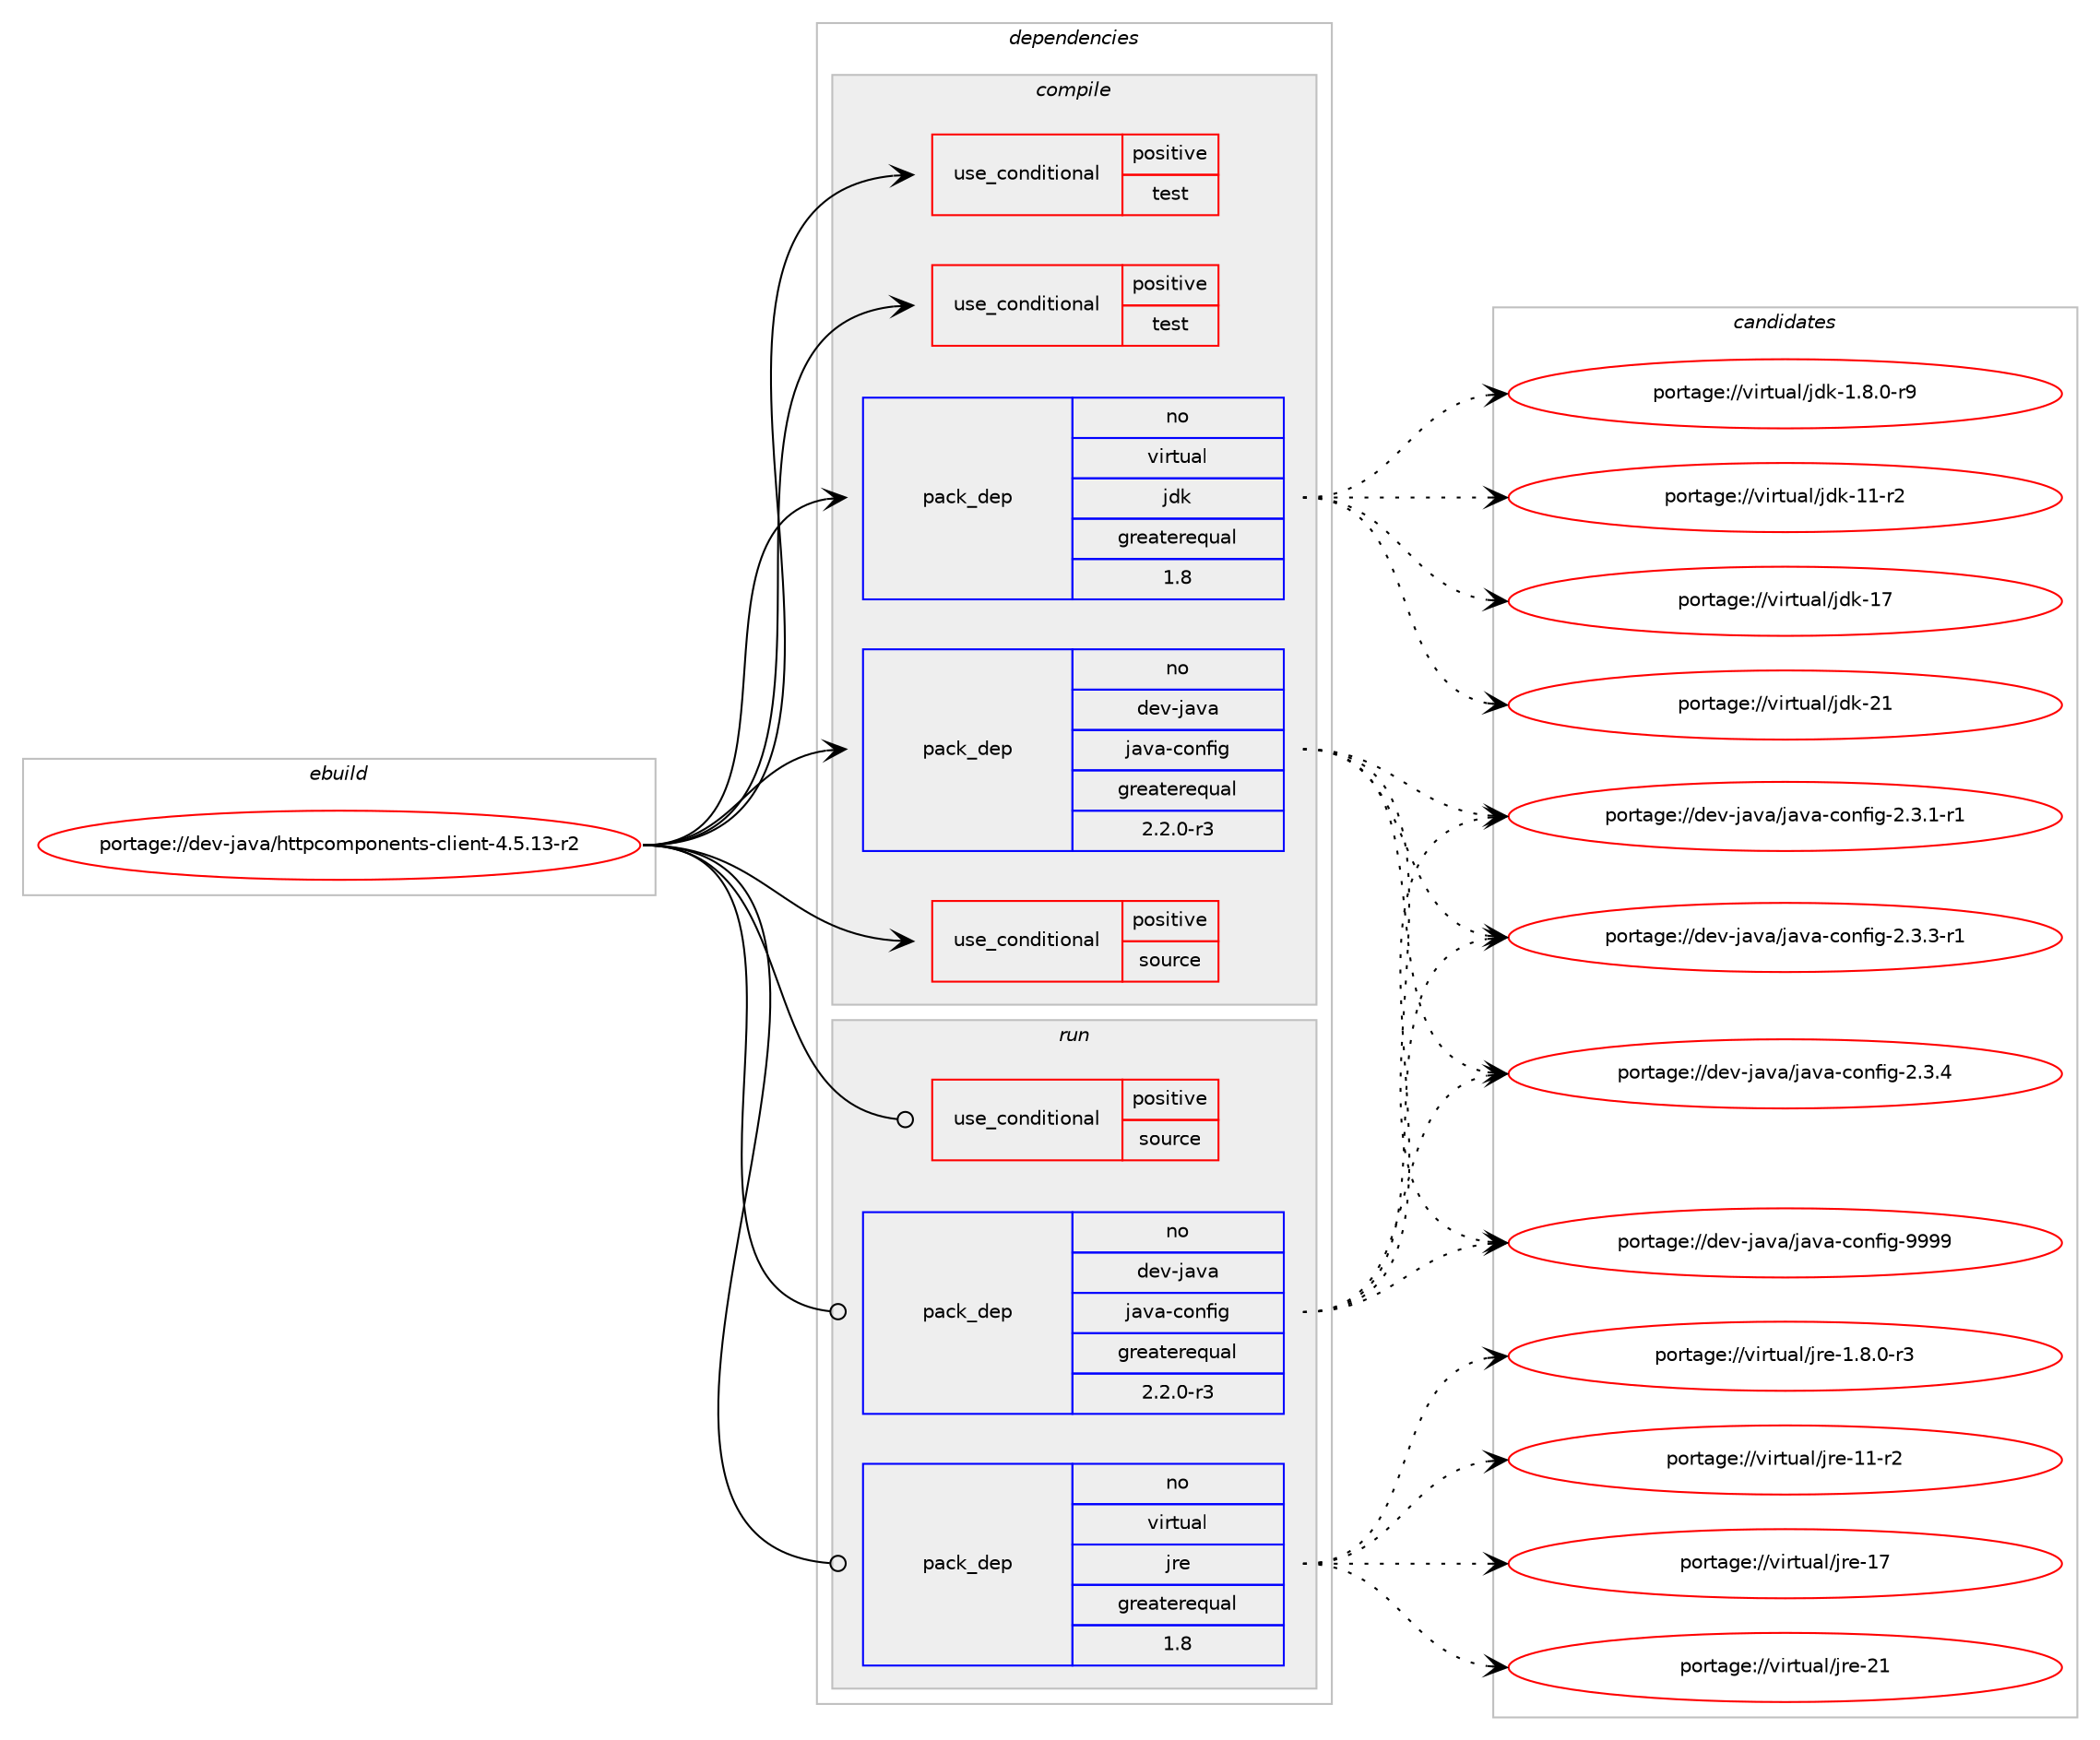 digraph prolog {

# *************
# Graph options
# *************

newrank=true;
concentrate=true;
compound=true;
graph [rankdir=LR,fontname=Helvetica,fontsize=10,ranksep=1.5];#, ranksep=2.5, nodesep=0.2];
edge  [arrowhead=vee];
node  [fontname=Helvetica,fontsize=10];

# **********
# The ebuild
# **********

subgraph cluster_leftcol {
color=gray;
rank=same;
label=<<i>ebuild</i>>;
id [label="portage://dev-java/httpcomponents-client-4.5.13-r2", color=red, width=4, href="../dev-java/httpcomponents-client-4.5.13-r2.svg"];
}

# ****************
# The dependencies
# ****************

subgraph cluster_midcol {
color=gray;
label=<<i>dependencies</i>>;
subgraph cluster_compile {
fillcolor="#eeeeee";
style=filled;
label=<<i>compile</i>>;
subgraph cond21128 {
dependency47632 [label=<<TABLE BORDER="0" CELLBORDER="1" CELLSPACING="0" CELLPADDING="4"><TR><TD ROWSPAN="3" CELLPADDING="10">use_conditional</TD></TR><TR><TD>positive</TD></TR><TR><TD>source</TD></TR></TABLE>>, shape=none, color=red];
# *** BEGIN UNKNOWN DEPENDENCY TYPE (TODO) ***
# dependency47632 -> package_dependency(portage://dev-java/httpcomponents-client-4.5.13-r2,install,no,app-arch,zip,none,[,,],[],[])
# *** END UNKNOWN DEPENDENCY TYPE (TODO) ***

}
id:e -> dependency47632:w [weight=20,style="solid",arrowhead="vee"];
subgraph cond21129 {
dependency47633 [label=<<TABLE BORDER="0" CELLBORDER="1" CELLSPACING="0" CELLPADDING="4"><TR><TD ROWSPAN="3" CELLPADDING="10">use_conditional</TD></TR><TR><TD>positive</TD></TR><TR><TD>test</TD></TR></TABLE>>, shape=none, color=red];
# *** BEGIN UNKNOWN DEPENDENCY TYPE (TODO) ***
# dependency47633 -> package_dependency(portage://dev-java/httpcomponents-client-4.5.13-r2,install,no,dev-java,hamcrest-core,none,[,,],[slot(1.3)],[])
# *** END UNKNOWN DEPENDENCY TYPE (TODO) ***

# *** BEGIN UNKNOWN DEPENDENCY TYPE (TODO) ***
# dependency47633 -> package_dependency(portage://dev-java/httpcomponents-client-4.5.13-r2,install,no,dev-java,mockito,none,[,,],[slot(0)],[])
# *** END UNKNOWN DEPENDENCY TYPE (TODO) ***

}
id:e -> dependency47633:w [weight=20,style="solid",arrowhead="vee"];
subgraph cond21130 {
dependency47634 [label=<<TABLE BORDER="0" CELLBORDER="1" CELLSPACING="0" CELLPADDING="4"><TR><TD ROWSPAN="3" CELLPADDING="10">use_conditional</TD></TR><TR><TD>positive</TD></TR><TR><TD>test</TD></TR></TABLE>>, shape=none, color=red];
# *** BEGIN UNKNOWN DEPENDENCY TYPE (TODO) ***
# dependency47634 -> package_dependency(portage://dev-java/httpcomponents-client-4.5.13-r2,install,no,dev-java,junit,none,[,,],[slot(4)],[])
# *** END UNKNOWN DEPENDENCY TYPE (TODO) ***

}
id:e -> dependency47634:w [weight=20,style="solid",arrowhead="vee"];
# *** BEGIN UNKNOWN DEPENDENCY TYPE (TODO) ***
# id -> package_dependency(portage://dev-java/httpcomponents-client-4.5.13-r2,install,no,dev-java,commons-codec,none,[,,],[slot(0)],[])
# *** END UNKNOWN DEPENDENCY TYPE (TODO) ***

# *** BEGIN UNKNOWN DEPENDENCY TYPE (TODO) ***
# id -> package_dependency(portage://dev-java/httpcomponents-client-4.5.13-r2,install,no,dev-java,commons-logging,none,[,,],[slot(0)],[])
# *** END UNKNOWN DEPENDENCY TYPE (TODO) ***

# *** BEGIN UNKNOWN DEPENDENCY TYPE (TODO) ***
# id -> package_dependency(portage://dev-java/httpcomponents-client-4.5.13-r2,install,no,dev-java,httpcore,none,[,,],[slot(0)],[])
# *** END UNKNOWN DEPENDENCY TYPE (TODO) ***

subgraph pack25480 {
dependency47635 [label=<<TABLE BORDER="0" CELLBORDER="1" CELLSPACING="0" CELLPADDING="4" WIDTH="220"><TR><TD ROWSPAN="6" CELLPADDING="30">pack_dep</TD></TR><TR><TD WIDTH="110">no</TD></TR><TR><TD>dev-java</TD></TR><TR><TD>java-config</TD></TR><TR><TD>greaterequal</TD></TR><TR><TD>2.2.0-r3</TD></TR></TABLE>>, shape=none, color=blue];
}
id:e -> dependency47635:w [weight=20,style="solid",arrowhead="vee"];
subgraph pack25481 {
dependency47636 [label=<<TABLE BORDER="0" CELLBORDER="1" CELLSPACING="0" CELLPADDING="4" WIDTH="220"><TR><TD ROWSPAN="6" CELLPADDING="30">pack_dep</TD></TR><TR><TD WIDTH="110">no</TD></TR><TR><TD>virtual</TD></TR><TR><TD>jdk</TD></TR><TR><TD>greaterequal</TD></TR><TR><TD>1.8</TD></TR></TABLE>>, shape=none, color=blue];
}
id:e -> dependency47636:w [weight=20,style="solid",arrowhead="vee"];
}
subgraph cluster_compileandrun {
fillcolor="#eeeeee";
style=filled;
label=<<i>compile and run</i>>;
}
subgraph cluster_run {
fillcolor="#eeeeee";
style=filled;
label=<<i>run</i>>;
subgraph cond21131 {
dependency47637 [label=<<TABLE BORDER="0" CELLBORDER="1" CELLSPACING="0" CELLPADDING="4"><TR><TD ROWSPAN="3" CELLPADDING="10">use_conditional</TD></TR><TR><TD>positive</TD></TR><TR><TD>source</TD></TR></TABLE>>, shape=none, color=red];
# *** BEGIN UNKNOWN DEPENDENCY TYPE (TODO) ***
# dependency47637 -> package_dependency(portage://dev-java/httpcomponents-client-4.5.13-r2,run,no,app-arch,zip,none,[,,],[],[])
# *** END UNKNOWN DEPENDENCY TYPE (TODO) ***

}
id:e -> dependency47637:w [weight=20,style="solid",arrowhead="odot"];
# *** BEGIN UNKNOWN DEPENDENCY TYPE (TODO) ***
# id -> package_dependency(portage://dev-java/httpcomponents-client-4.5.13-r2,run,no,dev-java,commons-codec,none,[,,],[slot(0)],[])
# *** END UNKNOWN DEPENDENCY TYPE (TODO) ***

# *** BEGIN UNKNOWN DEPENDENCY TYPE (TODO) ***
# id -> package_dependency(portage://dev-java/httpcomponents-client-4.5.13-r2,run,no,dev-java,commons-logging,none,[,,],[slot(0)],[])
# *** END UNKNOWN DEPENDENCY TYPE (TODO) ***

# *** BEGIN UNKNOWN DEPENDENCY TYPE (TODO) ***
# id -> package_dependency(portage://dev-java/httpcomponents-client-4.5.13-r2,run,no,dev-java,httpcore,none,[,,],[slot(0)],[])
# *** END UNKNOWN DEPENDENCY TYPE (TODO) ***

subgraph pack25482 {
dependency47638 [label=<<TABLE BORDER="0" CELLBORDER="1" CELLSPACING="0" CELLPADDING="4" WIDTH="220"><TR><TD ROWSPAN="6" CELLPADDING="30">pack_dep</TD></TR><TR><TD WIDTH="110">no</TD></TR><TR><TD>dev-java</TD></TR><TR><TD>java-config</TD></TR><TR><TD>greaterequal</TD></TR><TR><TD>2.2.0-r3</TD></TR></TABLE>>, shape=none, color=blue];
}
id:e -> dependency47638:w [weight=20,style="solid",arrowhead="odot"];
subgraph pack25483 {
dependency47639 [label=<<TABLE BORDER="0" CELLBORDER="1" CELLSPACING="0" CELLPADDING="4" WIDTH="220"><TR><TD ROWSPAN="6" CELLPADDING="30">pack_dep</TD></TR><TR><TD WIDTH="110">no</TD></TR><TR><TD>virtual</TD></TR><TR><TD>jre</TD></TR><TR><TD>greaterequal</TD></TR><TR><TD>1.8</TD></TR></TABLE>>, shape=none, color=blue];
}
id:e -> dependency47639:w [weight=20,style="solid",arrowhead="odot"];
}
}

# **************
# The candidates
# **************

subgraph cluster_choices {
rank=same;
color=gray;
label=<<i>candidates</i>>;

subgraph choice25480 {
color=black;
nodesep=1;
choice10010111845106971189747106971189745991111101021051034550465146494511449 [label="portage://dev-java/java-config-2.3.1-r1", color=red, width=4,href="../dev-java/java-config-2.3.1-r1.svg"];
choice10010111845106971189747106971189745991111101021051034550465146514511449 [label="portage://dev-java/java-config-2.3.3-r1", color=red, width=4,href="../dev-java/java-config-2.3.3-r1.svg"];
choice1001011184510697118974710697118974599111110102105103455046514652 [label="portage://dev-java/java-config-2.3.4", color=red, width=4,href="../dev-java/java-config-2.3.4.svg"];
choice10010111845106971189747106971189745991111101021051034557575757 [label="portage://dev-java/java-config-9999", color=red, width=4,href="../dev-java/java-config-9999.svg"];
dependency47635:e -> choice10010111845106971189747106971189745991111101021051034550465146494511449:w [style=dotted,weight="100"];
dependency47635:e -> choice10010111845106971189747106971189745991111101021051034550465146514511449:w [style=dotted,weight="100"];
dependency47635:e -> choice1001011184510697118974710697118974599111110102105103455046514652:w [style=dotted,weight="100"];
dependency47635:e -> choice10010111845106971189747106971189745991111101021051034557575757:w [style=dotted,weight="100"];
}
subgraph choice25481 {
color=black;
nodesep=1;
choice11810511411611797108471061001074549465646484511457 [label="portage://virtual/jdk-1.8.0-r9", color=red, width=4,href="../virtual/jdk-1.8.0-r9.svg"];
choice11810511411611797108471061001074549494511450 [label="portage://virtual/jdk-11-r2", color=red, width=4,href="../virtual/jdk-11-r2.svg"];
choice1181051141161179710847106100107454955 [label="portage://virtual/jdk-17", color=red, width=4,href="../virtual/jdk-17.svg"];
choice1181051141161179710847106100107455049 [label="portage://virtual/jdk-21", color=red, width=4,href="../virtual/jdk-21.svg"];
dependency47636:e -> choice11810511411611797108471061001074549465646484511457:w [style=dotted,weight="100"];
dependency47636:e -> choice11810511411611797108471061001074549494511450:w [style=dotted,weight="100"];
dependency47636:e -> choice1181051141161179710847106100107454955:w [style=dotted,weight="100"];
dependency47636:e -> choice1181051141161179710847106100107455049:w [style=dotted,weight="100"];
}
subgraph choice25482 {
color=black;
nodesep=1;
choice10010111845106971189747106971189745991111101021051034550465146494511449 [label="portage://dev-java/java-config-2.3.1-r1", color=red, width=4,href="../dev-java/java-config-2.3.1-r1.svg"];
choice10010111845106971189747106971189745991111101021051034550465146514511449 [label="portage://dev-java/java-config-2.3.3-r1", color=red, width=4,href="../dev-java/java-config-2.3.3-r1.svg"];
choice1001011184510697118974710697118974599111110102105103455046514652 [label="portage://dev-java/java-config-2.3.4", color=red, width=4,href="../dev-java/java-config-2.3.4.svg"];
choice10010111845106971189747106971189745991111101021051034557575757 [label="portage://dev-java/java-config-9999", color=red, width=4,href="../dev-java/java-config-9999.svg"];
dependency47638:e -> choice10010111845106971189747106971189745991111101021051034550465146494511449:w [style=dotted,weight="100"];
dependency47638:e -> choice10010111845106971189747106971189745991111101021051034550465146514511449:w [style=dotted,weight="100"];
dependency47638:e -> choice1001011184510697118974710697118974599111110102105103455046514652:w [style=dotted,weight="100"];
dependency47638:e -> choice10010111845106971189747106971189745991111101021051034557575757:w [style=dotted,weight="100"];
}
subgraph choice25483 {
color=black;
nodesep=1;
choice11810511411611797108471061141014549465646484511451 [label="portage://virtual/jre-1.8.0-r3", color=red, width=4,href="../virtual/jre-1.8.0-r3.svg"];
choice11810511411611797108471061141014549494511450 [label="portage://virtual/jre-11-r2", color=red, width=4,href="../virtual/jre-11-r2.svg"];
choice1181051141161179710847106114101454955 [label="portage://virtual/jre-17", color=red, width=4,href="../virtual/jre-17.svg"];
choice1181051141161179710847106114101455049 [label="portage://virtual/jre-21", color=red, width=4,href="../virtual/jre-21.svg"];
dependency47639:e -> choice11810511411611797108471061141014549465646484511451:w [style=dotted,weight="100"];
dependency47639:e -> choice11810511411611797108471061141014549494511450:w [style=dotted,weight="100"];
dependency47639:e -> choice1181051141161179710847106114101454955:w [style=dotted,weight="100"];
dependency47639:e -> choice1181051141161179710847106114101455049:w [style=dotted,weight="100"];
}
}

}
